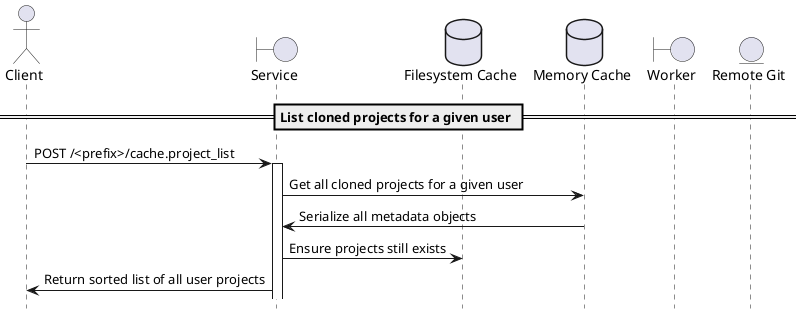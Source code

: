     @startuml
    hide footbox
    skinparam shadowing false

    actor Client
    boundary Service
    database "Filesystem Cache" as Filesystem
    database "Memory Cache" as Cache
    boundary Worker
    entity "Remote Git" as Git

    == List cloned projects for a given user ==
    Client->Service: POST /<prefix>/cache.project_list
    activate Service
    Service->Cache: Get all cloned projects for a given user
    Cache->Service: Serialize all metadata objects
    Service->Filesystem: Ensure projects still exists
    Service->Client: Return sorted list of all user projects

    @enduml
